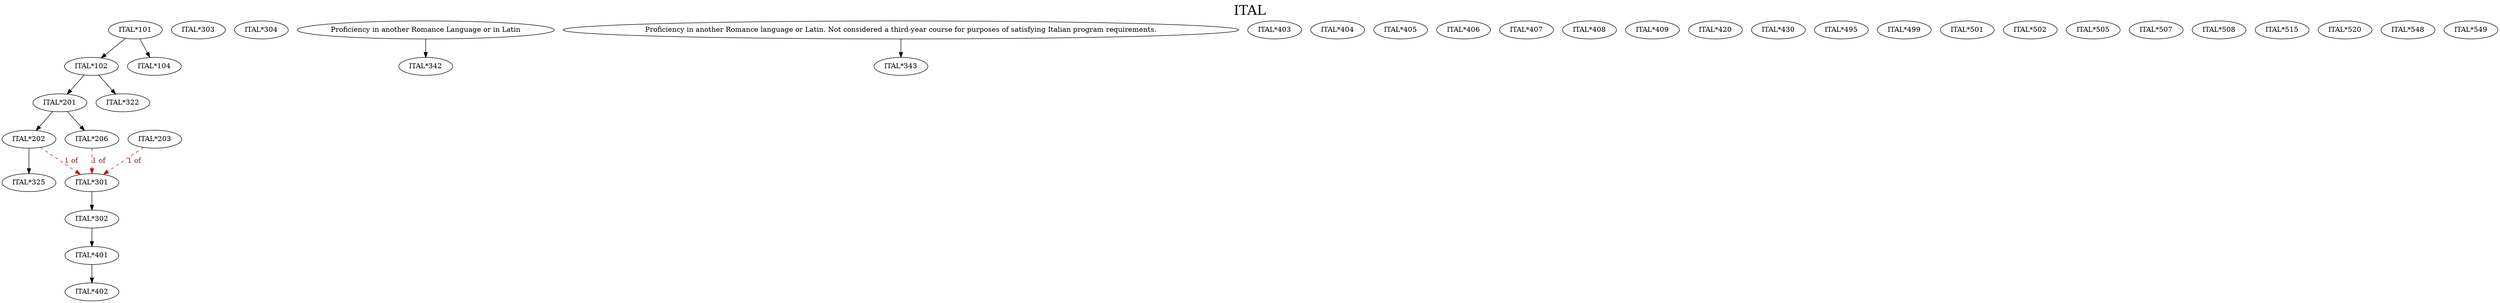 digraph ITAL {
labelloc = "t";
label = "ITAL"
fontsize = 27;
"ITAL*101"
"ITAL*101" -> "ITAL*102" [style=solid]
"ITAL*101" -> "ITAL*104" [style=solid]
"ITAL*102" -> "ITAL*201" [style=solid]
"ITAL*201" -> "ITAL*202" [style=solid]
"ITAL*201" -> "ITAL*206" [style=solid]
"ITAL*202" -> "ITAL*301" [style=dashed] [label="1 of", fontcolor=firebrick4] [color=red3]
"ITAL*203" -> "ITAL*301" [style=dashed] [label="1 of", fontcolor=firebrick4] [color=red3]
"ITAL*206" -> "ITAL*301" [style=dashed] [label="1 of", fontcolor=firebrick4] [color=red3]
"ITAL*301" -> "ITAL*302" [style=solid]
"ITAL*303"
"ITAL*304"
"ITAL*102" -> "ITAL*322" [style=solid]
"ITAL*202" -> "ITAL*325" [style=solid]
"Proficiency in another Romance Language or in Latin" -> "ITAL*342" [style=solid]
"Proficiency in another Romance language or Latin. Not considered a third-year course for purposes of satisfying Italian program requirements." -> "ITAL*343" [style=solid]
"ITAL*302" -> "ITAL*401" [style=solid]
"ITAL*401" -> "ITAL*402" [style=solid]
"ITAL*403"
"ITAL*404"
"ITAL*405"
"ITAL*406"
"ITAL*407"
"ITAL*408"
"ITAL*409"
"ITAL*420"
"ITAL*430"
"ITAL*495"
"ITAL*499"
"ITAL*501"
"ITAL*502"
"ITAL*505"
"ITAL*507"
"ITAL*508"
"ITAL*515"
"ITAL*520"
"ITAL*548"
"ITAL*549"
}
